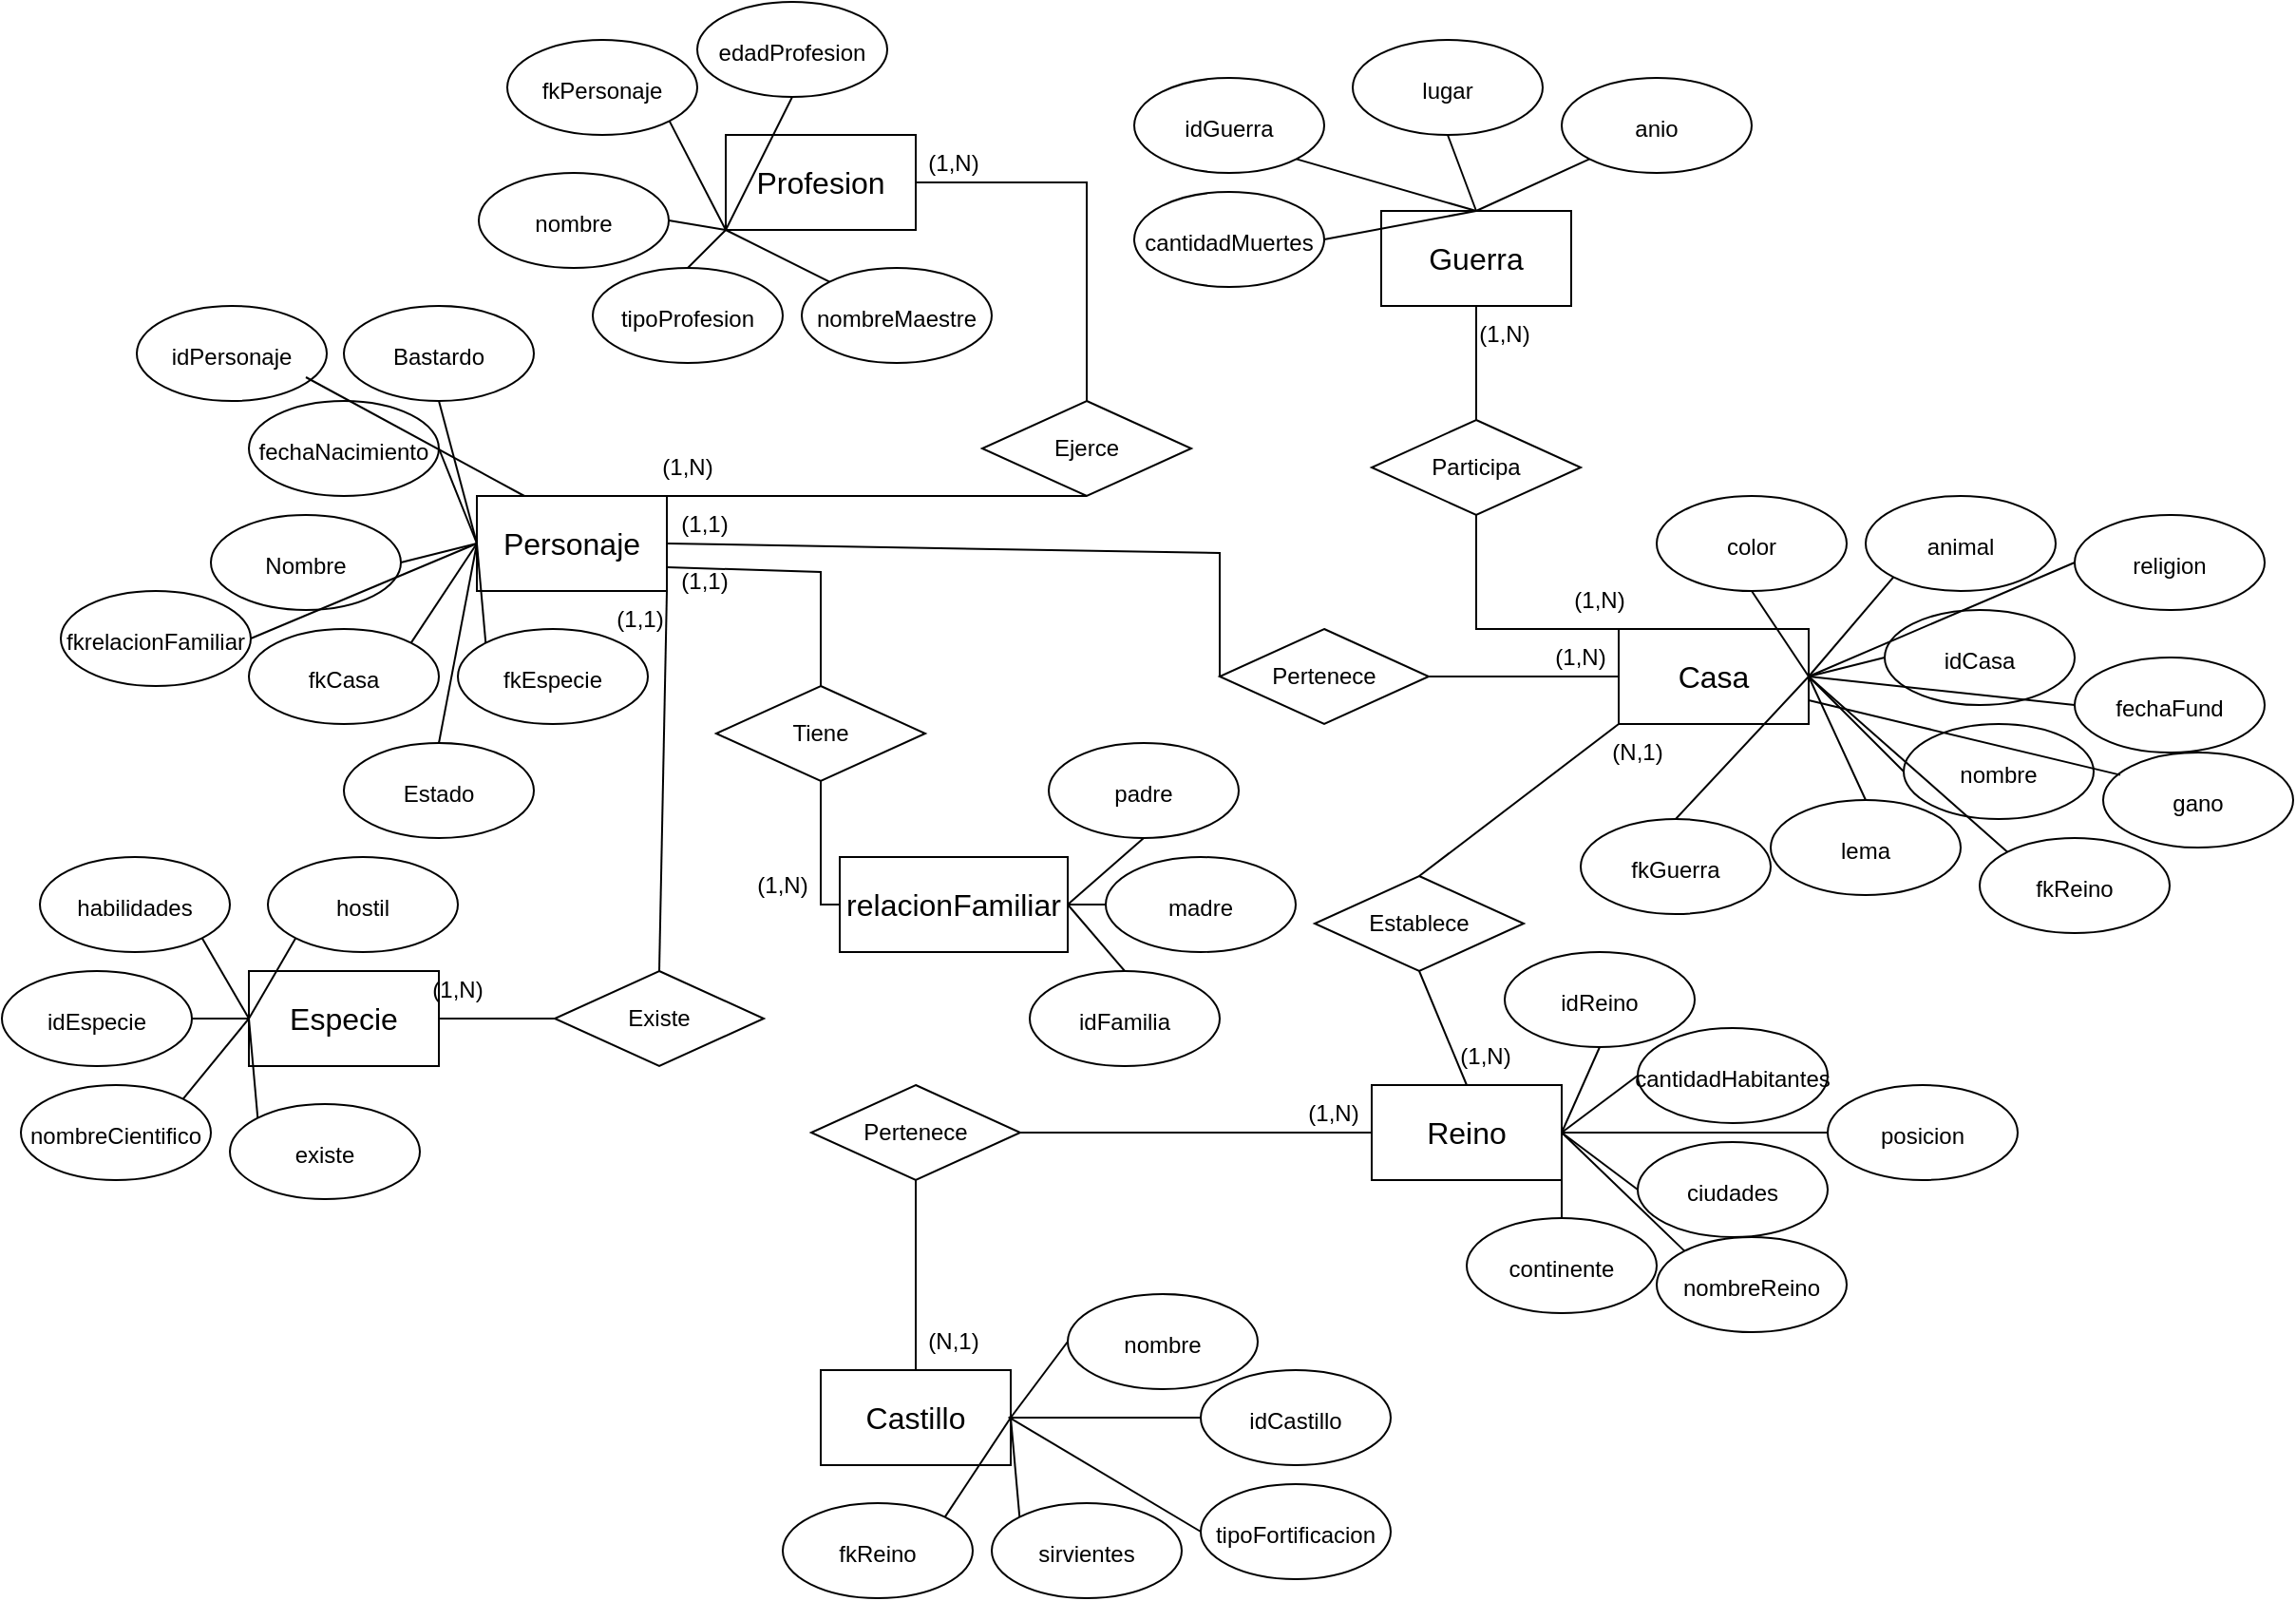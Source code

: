 <mxfile version="20.6.0" type="device"><diagram id="pe8eS1QXlxABo96qwWca" name="Page-1"><mxGraphModel dx="2333" dy="827" grid="1" gridSize="10" guides="1" tooltips="1" connect="1" arrows="1" fold="1" page="1" pageScale="1" pageWidth="850" pageHeight="1100" math="0" shadow="0"><root><mxCell id="0"/><mxCell id="1" parent="0"/><mxCell id="3Gj3mfYVveA3KopcCkzG-5" value="&lt;font style=&quot;font-size: 16px;&quot;&gt;Personaje&lt;/font&gt;" style="rounded=0;whiteSpace=wrap;html=1;" parent="1" vertex="1"><mxGeometry x="-481" y="290" width="100" height="50" as="geometry"/></mxCell><mxCell id="3Gj3mfYVveA3KopcCkzG-6" value="&lt;font style=&quot;font-size: 12px;&quot;&gt;Bastardo&lt;/font&gt;" style="ellipse;whiteSpace=wrap;html=1;fontSize=16;" parent="1" vertex="1"><mxGeometry x="-551" y="190" width="100" height="50" as="geometry"/></mxCell><mxCell id="3Gj3mfYVveA3KopcCkzG-7" value="&lt;font style=&quot;font-size: 12px;&quot;&gt;Nombre&lt;/font&gt;" style="ellipse;whiteSpace=wrap;html=1;fontSize=16;" parent="1" vertex="1"><mxGeometry x="-621" y="300" width="100" height="50" as="geometry"/></mxCell><mxCell id="3Gj3mfYVveA3KopcCkzG-8" value="&lt;font style=&quot;font-size: 12px;&quot;&gt;fechaNacimiento&lt;/font&gt;" style="ellipse;whiteSpace=wrap;html=1;fontSize=16;" parent="1" vertex="1"><mxGeometry x="-601" y="240" width="100" height="50" as="geometry"/></mxCell><mxCell id="3Gj3mfYVveA3KopcCkzG-9" value="&lt;font style=&quot;font-size: 12px;&quot;&gt;Estado&lt;/font&gt;" style="ellipse;whiteSpace=wrap;html=1;fontSize=16;" parent="1" vertex="1"><mxGeometry x="-551" y="420" width="100" height="50" as="geometry"/></mxCell><mxCell id="qMDvNwvPv0U3925QEYLQ-1" value="&lt;font style=&quot;font-size: 12px;&quot;&gt;fkEspecie&lt;/font&gt;" style="ellipse;whiteSpace=wrap;html=1;fontSize=16;" parent="1" vertex="1"><mxGeometry x="-491" y="360" width="100" height="50" as="geometry"/></mxCell><mxCell id="qMDvNwvPv0U3925QEYLQ-2" value="&lt;font style=&quot;font-size: 12px;&quot;&gt;fkCasa&lt;/font&gt;" style="ellipse;whiteSpace=wrap;html=1;fontSize=16;" parent="1" vertex="1"><mxGeometry x="-601" y="360" width="100" height="50" as="geometry"/></mxCell><mxCell id="qMDvNwvPv0U3925QEYLQ-3" value="" style="endArrow=none;html=1;rounded=0;exitX=1;exitY=0.5;exitDx=0;exitDy=0;entryX=0;entryY=0.5;entryDx=0;entryDy=0;" parent="1" source="3Gj3mfYVveA3KopcCkzG-7" target="3Gj3mfYVveA3KopcCkzG-5" edge="1"><mxGeometry width="50" height="50" relative="1" as="geometry"><mxPoint x="-321" y="350" as="sourcePoint"/><mxPoint x="-271" y="300" as="targetPoint"/></mxGeometry></mxCell><mxCell id="qMDvNwvPv0U3925QEYLQ-5" value="" style="endArrow=none;html=1;rounded=0;exitX=1;exitY=0;exitDx=0;exitDy=0;entryX=0;entryY=0.5;entryDx=0;entryDy=0;" parent="1" source="qMDvNwvPv0U3925QEYLQ-2" target="3Gj3mfYVveA3KopcCkzG-5" edge="1"><mxGeometry width="50" height="50" relative="1" as="geometry"><mxPoint x="-321" y="350" as="sourcePoint"/><mxPoint x="-271" y="300" as="targetPoint"/></mxGeometry></mxCell><mxCell id="qMDvNwvPv0U3925QEYLQ-6" value="" style="endArrow=none;html=1;rounded=0;exitX=1;exitY=0.5;exitDx=0;exitDy=0;entryX=0;entryY=0.5;entryDx=0;entryDy=0;" parent="1" source="3Gj3mfYVveA3KopcCkzG-8" target="3Gj3mfYVveA3KopcCkzG-5" edge="1"><mxGeometry width="50" height="50" relative="1" as="geometry"><mxPoint x="-321" y="350" as="sourcePoint"/><mxPoint x="-271" y="300" as="targetPoint"/></mxGeometry></mxCell><mxCell id="qMDvNwvPv0U3925QEYLQ-7" value="" style="endArrow=none;html=1;rounded=0;exitX=0;exitY=0;exitDx=0;exitDy=0;entryX=0;entryY=0.5;entryDx=0;entryDy=0;" parent="1" source="qMDvNwvPv0U3925QEYLQ-1" target="3Gj3mfYVveA3KopcCkzG-5" edge="1"><mxGeometry width="50" height="50" relative="1" as="geometry"><mxPoint x="-321" y="350" as="sourcePoint"/><mxPoint x="-271" y="300" as="targetPoint"/></mxGeometry></mxCell><mxCell id="qMDvNwvPv0U3925QEYLQ-8" value="" style="endArrow=none;html=1;rounded=0;exitX=0;exitY=0.5;exitDx=0;exitDy=0;entryX=0.5;entryY=0;entryDx=0;entryDy=0;" parent="1" source="3Gj3mfYVveA3KopcCkzG-5" target="3Gj3mfYVveA3KopcCkzG-9" edge="1"><mxGeometry width="50" height="50" relative="1" as="geometry"><mxPoint x="-321" y="350" as="sourcePoint"/><mxPoint x="-271" y="300" as="targetPoint"/></mxGeometry></mxCell><mxCell id="qMDvNwvPv0U3925QEYLQ-9" value="" style="endArrow=none;html=1;rounded=0;exitX=0.5;exitY=1;exitDx=0;exitDy=0;entryX=0;entryY=0.5;entryDx=0;entryDy=0;" parent="1" source="3Gj3mfYVveA3KopcCkzG-6" target="3Gj3mfYVveA3KopcCkzG-5" edge="1"><mxGeometry width="50" height="50" relative="1" as="geometry"><mxPoint x="-321" y="350" as="sourcePoint"/><mxPoint x="-271" y="300" as="targetPoint"/></mxGeometry></mxCell><mxCell id="qMDvNwvPv0U3925QEYLQ-10" value="&lt;font style=&quot;font-size: 16px;&quot;&gt;Castillo&lt;/font&gt;" style="rounded=0;whiteSpace=wrap;html=1;" parent="1" vertex="1"><mxGeometry x="-300" y="750" width="100" height="50" as="geometry"/></mxCell><mxCell id="qMDvNwvPv0U3925QEYLQ-11" value="&lt;font style=&quot;font-size: 16px;&quot;&gt;Guerra&lt;/font&gt;" style="rounded=0;whiteSpace=wrap;html=1;" parent="1" vertex="1"><mxGeometry x="-5" y="140" width="100" height="50" as="geometry"/></mxCell><mxCell id="qMDvNwvPv0U3925QEYLQ-12" value="&lt;font style=&quot;font-size: 16px;&quot;&gt;Casa&lt;/font&gt;" style="rounded=0;whiteSpace=wrap;html=1;" parent="1" vertex="1"><mxGeometry x="120" y="360" width="100" height="50" as="geometry"/></mxCell><mxCell id="qMDvNwvPv0U3925QEYLQ-13" value="&lt;font style=&quot;font-size: 16px;&quot;&gt;Reino&lt;/font&gt;" style="rounded=0;whiteSpace=wrap;html=1;" parent="1" vertex="1"><mxGeometry x="-10" y="600" width="100" height="50" as="geometry"/></mxCell><mxCell id="qMDvNwvPv0U3925QEYLQ-14" value="&lt;font style=&quot;font-size: 16px;&quot;&gt;relacionFamiliar&lt;/font&gt;" style="rounded=0;whiteSpace=wrap;html=1;" parent="1" vertex="1"><mxGeometry x="-290" y="480" width="120" height="50" as="geometry"/></mxCell><mxCell id="qMDvNwvPv0U3925QEYLQ-15" value="&lt;font style=&quot;font-size: 16px;&quot;&gt;Especie&lt;/font&gt;" style="rounded=0;whiteSpace=wrap;html=1;" parent="1" vertex="1"><mxGeometry x="-601" y="540" width="100" height="50" as="geometry"/></mxCell><mxCell id="qMDvNwvPv0U3925QEYLQ-16" value="&lt;font style=&quot;font-size: 16px;&quot;&gt;Profesion&lt;/font&gt;" style="rounded=0;whiteSpace=wrap;html=1;" parent="1" vertex="1"><mxGeometry x="-350" y="100" width="100" height="50" as="geometry"/></mxCell><mxCell id="qMDvNwvPv0U3925QEYLQ-17" value="&lt;font style=&quot;font-size: 12px;&quot;&gt;posicion&lt;/font&gt;" style="ellipse;whiteSpace=wrap;html=1;fontSize=16;" parent="1" vertex="1"><mxGeometry x="230" y="600" width="100" height="50" as="geometry"/></mxCell><mxCell id="qMDvNwvPv0U3925QEYLQ-18" value="&lt;font style=&quot;font-size: 12px;&quot;&gt;continente&lt;/font&gt;" style="ellipse;whiteSpace=wrap;html=1;fontSize=16;" parent="1" vertex="1"><mxGeometry x="40" y="670" width="100" height="50" as="geometry"/></mxCell><mxCell id="qMDvNwvPv0U3925QEYLQ-19" value="&lt;font style=&quot;font-size: 12px;&quot;&gt;nombreReino&lt;/font&gt;" style="ellipse;whiteSpace=wrap;html=1;fontSize=16;" parent="1" vertex="1"><mxGeometry x="140" y="680" width="100" height="50" as="geometry"/></mxCell><mxCell id="qMDvNwvPv0U3925QEYLQ-20" value="&lt;font style=&quot;font-size: 12px;&quot;&gt;idReino&lt;/font&gt;" style="ellipse;whiteSpace=wrap;html=1;fontSize=16;" parent="1" vertex="1"><mxGeometry x="60" y="530" width="100" height="50" as="geometry"/></mxCell><mxCell id="qMDvNwvPv0U3925QEYLQ-21" value="&lt;font style=&quot;font-size: 12px;&quot;&gt;ciudades&lt;/font&gt;" style="ellipse;whiteSpace=wrap;html=1;fontSize=16;" parent="1" vertex="1"><mxGeometry x="130" y="630" width="100" height="50" as="geometry"/></mxCell><mxCell id="qMDvNwvPv0U3925QEYLQ-22" value="&lt;font style=&quot;font-size: 12px;&quot;&gt;cantidadHabitantes&lt;/font&gt;" style="ellipse;whiteSpace=wrap;html=1;fontSize=16;" parent="1" vertex="1"><mxGeometry x="130" y="570" width="100" height="50" as="geometry"/></mxCell><mxCell id="qMDvNwvPv0U3925QEYLQ-23" value="" style="endArrow=none;html=1;rounded=0;exitX=1;exitY=0.5;exitDx=0;exitDy=0;entryX=0.5;entryY=0;entryDx=0;entryDy=0;" parent="1" source="qMDvNwvPv0U3925QEYLQ-13" target="qMDvNwvPv0U3925QEYLQ-18" edge="1"><mxGeometry width="50" height="50" relative="1" as="geometry"><mxPoint x="100" y="740" as="sourcePoint"/><mxPoint x="150" y="690" as="targetPoint"/></mxGeometry></mxCell><mxCell id="qMDvNwvPv0U3925QEYLQ-24" value="" style="endArrow=none;html=1;rounded=0;entryX=0;entryY=0.5;entryDx=0;entryDy=0;exitX=1;exitY=0.5;exitDx=0;exitDy=0;" parent="1" source="qMDvNwvPv0U3925QEYLQ-13" target="qMDvNwvPv0U3925QEYLQ-22" edge="1"><mxGeometry width="50" height="50" relative="1" as="geometry"><mxPoint x="90" y="620" as="sourcePoint"/><mxPoint x="150" y="690" as="targetPoint"/></mxGeometry></mxCell><mxCell id="qMDvNwvPv0U3925QEYLQ-25" value="" style="endArrow=none;html=1;rounded=0;exitX=0;exitY=0.5;exitDx=0;exitDy=0;entryX=1;entryY=0.5;entryDx=0;entryDy=0;" parent="1" source="qMDvNwvPv0U3925QEYLQ-21" target="qMDvNwvPv0U3925QEYLQ-13" edge="1"><mxGeometry width="50" height="50" relative="1" as="geometry"><mxPoint x="100" y="740" as="sourcePoint"/><mxPoint x="90" y="630" as="targetPoint"/></mxGeometry></mxCell><mxCell id="qMDvNwvPv0U3925QEYLQ-26" value="" style="endArrow=none;html=1;rounded=0;exitX=0;exitY=0;exitDx=0;exitDy=0;entryX=1;entryY=0.5;entryDx=0;entryDy=0;" parent="1" source="qMDvNwvPv0U3925QEYLQ-19" target="qMDvNwvPv0U3925QEYLQ-13" edge="1"><mxGeometry width="50" height="50" relative="1" as="geometry"><mxPoint x="100" y="740" as="sourcePoint"/><mxPoint x="150" y="690" as="targetPoint"/></mxGeometry></mxCell><mxCell id="qMDvNwvPv0U3925QEYLQ-27" value="" style="endArrow=none;html=1;rounded=0;exitX=0;exitY=0.5;exitDx=0;exitDy=0;entryX=1;entryY=0.5;entryDx=0;entryDy=0;" parent="1" source="qMDvNwvPv0U3925QEYLQ-17" target="qMDvNwvPv0U3925QEYLQ-13" edge="1"><mxGeometry width="50" height="50" relative="1" as="geometry"><mxPoint x="100" y="740" as="sourcePoint"/><mxPoint x="150" y="690" as="targetPoint"/></mxGeometry></mxCell><mxCell id="qMDvNwvPv0U3925QEYLQ-28" value="" style="endArrow=none;html=1;rounded=0;exitX=0.5;exitY=1;exitDx=0;exitDy=0;entryX=1;entryY=0.5;entryDx=0;entryDy=0;" parent="1" source="qMDvNwvPv0U3925QEYLQ-20" target="qMDvNwvPv0U3925QEYLQ-13" edge="1"><mxGeometry width="50" height="50" relative="1" as="geometry"><mxPoint x="100" y="740" as="sourcePoint"/><mxPoint x="90" y="630" as="targetPoint"/></mxGeometry></mxCell><mxCell id="qMDvNwvPv0U3925QEYLQ-29" value="&lt;font style=&quot;font-size: 12px;&quot;&gt;religion&lt;/font&gt;" style="ellipse;whiteSpace=wrap;html=1;fontSize=16;" parent="1" vertex="1"><mxGeometry x="360" y="300" width="100" height="50" as="geometry"/></mxCell><mxCell id="qMDvNwvPv0U3925QEYLQ-30" value="&lt;font style=&quot;font-size: 12px;&quot;&gt;fkReino&lt;/font&gt;" style="ellipse;whiteSpace=wrap;html=1;fontSize=16;" parent="1" vertex="1"><mxGeometry x="310" y="470" width="100" height="50" as="geometry"/></mxCell><mxCell id="qMDvNwvPv0U3925QEYLQ-31" value="&lt;font style=&quot;font-size: 12px;&quot;&gt;animal&lt;/font&gt;" style="ellipse;whiteSpace=wrap;html=1;fontSize=16;" parent="1" vertex="1"><mxGeometry x="250" y="290" width="100" height="50" as="geometry"/></mxCell><mxCell id="qMDvNwvPv0U3925QEYLQ-32" value="&lt;font style=&quot;font-size: 12px;&quot;&gt;lema&lt;/font&gt;" style="ellipse;whiteSpace=wrap;html=1;fontSize=16;" parent="1" vertex="1"><mxGeometry x="200" y="450" width="100" height="50" as="geometry"/></mxCell><mxCell id="qMDvNwvPv0U3925QEYLQ-33" value="&lt;font style=&quot;font-size: 12px;&quot;&gt;nombre&lt;/font&gt;" style="ellipse;whiteSpace=wrap;html=1;fontSize=16;" parent="1" vertex="1"><mxGeometry x="270" y="410" width="100" height="50" as="geometry"/></mxCell><mxCell id="qMDvNwvPv0U3925QEYLQ-34" value="&lt;font style=&quot;font-size: 12px;&quot;&gt;idCasa&lt;/font&gt;" style="ellipse;whiteSpace=wrap;html=1;fontSize=16;" parent="1" vertex="1"><mxGeometry x="260" y="350" width="100" height="50" as="geometry"/></mxCell><mxCell id="qMDvNwvPv0U3925QEYLQ-35" value="&lt;font style=&quot;font-size: 12px;&quot;&gt;color&lt;/font&gt;" style="ellipse;whiteSpace=wrap;html=1;fontSize=16;" parent="1" vertex="1"><mxGeometry x="140" y="290" width="100" height="50" as="geometry"/></mxCell><mxCell id="qMDvNwvPv0U3925QEYLQ-36" value="&lt;font style=&quot;font-size: 12px;&quot;&gt;fechaFund&lt;/font&gt;" style="ellipse;whiteSpace=wrap;html=1;fontSize=16;" parent="1" vertex="1"><mxGeometry x="360" y="375" width="100" height="50" as="geometry"/></mxCell><mxCell id="qMDvNwvPv0U3925QEYLQ-37" value="&lt;font style=&quot;font-size: 12px;&quot;&gt;fkGuerra&lt;/font&gt;" style="ellipse;whiteSpace=wrap;html=1;fontSize=16;" parent="1" vertex="1"><mxGeometry x="100" y="460" width="100" height="50" as="geometry"/></mxCell><mxCell id="qMDvNwvPv0U3925QEYLQ-38" value="" style="endArrow=none;html=1;rounded=0;exitX=0;exitY=0;exitDx=0;exitDy=0;entryX=1;entryY=0.5;entryDx=0;entryDy=0;" parent="1" source="qMDvNwvPv0U3925QEYLQ-30" target="qMDvNwvPv0U3925QEYLQ-12" edge="1"><mxGeometry width="50" height="50" relative="1" as="geometry"><mxPoint x="-30" y="430" as="sourcePoint"/><mxPoint x="20" y="380" as="targetPoint"/></mxGeometry></mxCell><mxCell id="qMDvNwvPv0U3925QEYLQ-39" value="" style="endArrow=none;html=1;rounded=0;exitX=0.5;exitY=0;exitDx=0;exitDy=0;entryX=1;entryY=0.5;entryDx=0;entryDy=0;" parent="1" source="qMDvNwvPv0U3925QEYLQ-37" target="qMDvNwvPv0U3925QEYLQ-12" edge="1"><mxGeometry width="50" height="50" relative="1" as="geometry"><mxPoint x="-30" y="430" as="sourcePoint"/><mxPoint x="20" y="380" as="targetPoint"/></mxGeometry></mxCell><mxCell id="qMDvNwvPv0U3925QEYLQ-40" value="" style="endArrow=none;html=1;rounded=0;exitX=0.5;exitY=0;exitDx=0;exitDy=0;entryX=1;entryY=0.5;entryDx=0;entryDy=0;" parent="1" source="qMDvNwvPv0U3925QEYLQ-32" target="qMDvNwvPv0U3925QEYLQ-12" edge="1"><mxGeometry width="50" height="50" relative="1" as="geometry"><mxPoint x="-30" y="430" as="sourcePoint"/><mxPoint x="20" y="380" as="targetPoint"/></mxGeometry></mxCell><mxCell id="qMDvNwvPv0U3925QEYLQ-41" value="" style="endArrow=none;html=1;rounded=0;exitX=0;exitY=0.5;exitDx=0;exitDy=0;entryX=1;entryY=0.5;entryDx=0;entryDy=0;" parent="1" source="qMDvNwvPv0U3925QEYLQ-33" target="qMDvNwvPv0U3925QEYLQ-12" edge="1"><mxGeometry width="50" height="50" relative="1" as="geometry"><mxPoint x="-30" y="430" as="sourcePoint"/><mxPoint x="20" y="380" as="targetPoint"/></mxGeometry></mxCell><mxCell id="qMDvNwvPv0U3925QEYLQ-42" value="" style="endArrow=none;html=1;rounded=0;exitX=0;exitY=0.5;exitDx=0;exitDy=0;entryX=1;entryY=0.5;entryDx=0;entryDy=0;" parent="1" source="qMDvNwvPv0U3925QEYLQ-34" target="qMDvNwvPv0U3925QEYLQ-12" edge="1"><mxGeometry width="50" height="50" relative="1" as="geometry"><mxPoint x="-30" y="430" as="sourcePoint"/><mxPoint x="20" y="380" as="targetPoint"/></mxGeometry></mxCell><mxCell id="qMDvNwvPv0U3925QEYLQ-43" value="" style="endArrow=none;html=1;rounded=0;exitX=0;exitY=0.5;exitDx=0;exitDy=0;entryX=1;entryY=0.5;entryDx=0;entryDy=0;" parent="1" source="qMDvNwvPv0U3925QEYLQ-29" target="qMDvNwvPv0U3925QEYLQ-12" edge="1"><mxGeometry width="50" height="50" relative="1" as="geometry"><mxPoint x="-30" y="430" as="sourcePoint"/><mxPoint x="20" y="380" as="targetPoint"/></mxGeometry></mxCell><mxCell id="qMDvNwvPv0U3925QEYLQ-44" value="" style="endArrow=none;html=1;rounded=0;exitX=1;exitY=0.5;exitDx=0;exitDy=0;entryX=0;entryY=0.5;entryDx=0;entryDy=0;" parent="1" source="qMDvNwvPv0U3925QEYLQ-12" target="qMDvNwvPv0U3925QEYLQ-36" edge="1"><mxGeometry width="50" height="50" relative="1" as="geometry"><mxPoint x="-30" y="430" as="sourcePoint"/><mxPoint x="20" y="380" as="targetPoint"/></mxGeometry></mxCell><mxCell id="qMDvNwvPv0U3925QEYLQ-45" value="" style="endArrow=none;html=1;rounded=0;exitX=1;exitY=0.5;exitDx=0;exitDy=0;entryX=0.5;entryY=1;entryDx=0;entryDy=0;" parent="1" source="qMDvNwvPv0U3925QEYLQ-12" target="qMDvNwvPv0U3925QEYLQ-35" edge="1"><mxGeometry width="50" height="50" relative="1" as="geometry"><mxPoint x="-30" y="430" as="sourcePoint"/><mxPoint x="20" y="380" as="targetPoint"/></mxGeometry></mxCell><mxCell id="qMDvNwvPv0U3925QEYLQ-46" value="" style="endArrow=none;html=1;rounded=0;exitX=1;exitY=0.5;exitDx=0;exitDy=0;entryX=0;entryY=1;entryDx=0;entryDy=0;" parent="1" source="qMDvNwvPv0U3925QEYLQ-12" target="qMDvNwvPv0U3925QEYLQ-31" edge="1"><mxGeometry width="50" height="50" relative="1" as="geometry"><mxPoint x="-30" y="430" as="sourcePoint"/><mxPoint x="20" y="380" as="targetPoint"/></mxGeometry></mxCell><mxCell id="qMDvNwvPv0U3925QEYLQ-47" value="&lt;font style=&quot;font-size: 12px;&quot;&gt;idCastillo&lt;/font&gt;" style="ellipse;whiteSpace=wrap;html=1;fontSize=16;" parent="1" vertex="1"><mxGeometry x="-100" y="750" width="100" height="50" as="geometry"/></mxCell><mxCell id="qMDvNwvPv0U3925QEYLQ-48" value="&lt;font style=&quot;font-size: 12px;&quot;&gt;nombre&lt;/font&gt;" style="ellipse;whiteSpace=wrap;html=1;fontSize=16;" parent="1" vertex="1"><mxGeometry x="-170" y="710" width="100" height="50" as="geometry"/></mxCell><mxCell id="qMDvNwvPv0U3925QEYLQ-49" value="&lt;font style=&quot;font-size: 12px;&quot;&gt;tipoFortificacion&lt;/font&gt;" style="ellipse;whiteSpace=wrap;html=1;fontSize=16;" parent="1" vertex="1"><mxGeometry x="-100" y="810" width="100" height="50" as="geometry"/></mxCell><mxCell id="qMDvNwvPv0U3925QEYLQ-50" value="&lt;font style=&quot;font-size: 12px;&quot;&gt;sirvientes&lt;/font&gt;" style="ellipse;whiteSpace=wrap;html=1;fontSize=16;" parent="1" vertex="1"><mxGeometry x="-210" y="820" width="100" height="50" as="geometry"/></mxCell><mxCell id="qMDvNwvPv0U3925QEYLQ-51" value="&lt;font style=&quot;font-size: 12px;&quot;&gt;fkReino&lt;/font&gt;" style="ellipse;whiteSpace=wrap;html=1;fontSize=16;" parent="1" vertex="1"><mxGeometry x="-320" y="820" width="100" height="50" as="geometry"/></mxCell><mxCell id="qMDvNwvPv0U3925QEYLQ-52" value="" style="endArrow=none;html=1;rounded=0;entryX=1;entryY=0;entryDx=0;entryDy=0;exitX=1;exitY=0.5;exitDx=0;exitDy=0;" parent="1" source="qMDvNwvPv0U3925QEYLQ-10" target="qMDvNwvPv0U3925QEYLQ-51" edge="1"><mxGeometry width="50" height="50" relative="1" as="geometry"><mxPoint x="-260" y="720" as="sourcePoint"/><mxPoint x="-210" y="670" as="targetPoint"/></mxGeometry></mxCell><mxCell id="qMDvNwvPv0U3925QEYLQ-53" value="" style="endArrow=none;html=1;rounded=0;exitX=1;exitY=0.5;exitDx=0;exitDy=0;entryX=0;entryY=0;entryDx=0;entryDy=0;" parent="1" source="qMDvNwvPv0U3925QEYLQ-10" target="qMDvNwvPv0U3925QEYLQ-50" edge="1"><mxGeometry width="50" height="50" relative="1" as="geometry"><mxPoint x="-260" y="720" as="sourcePoint"/><mxPoint x="-210" y="670" as="targetPoint"/></mxGeometry></mxCell><mxCell id="qMDvNwvPv0U3925QEYLQ-54" value="" style="endArrow=none;html=1;rounded=0;entryX=0;entryY=0.5;entryDx=0;entryDy=0;exitX=0.988;exitY=0.493;exitDx=0;exitDy=0;exitPerimeter=0;" parent="1" source="qMDvNwvPv0U3925QEYLQ-10" target="qMDvNwvPv0U3925QEYLQ-49" edge="1"><mxGeometry width="50" height="50" relative="1" as="geometry"><mxPoint x="-200" y="780" as="sourcePoint"/><mxPoint x="-210" y="670" as="targetPoint"/></mxGeometry></mxCell><mxCell id="qMDvNwvPv0U3925QEYLQ-55" value="" style="endArrow=none;html=1;rounded=0;exitX=1;exitY=0.5;exitDx=0;exitDy=0;entryX=0;entryY=0.5;entryDx=0;entryDy=0;" parent="1" source="qMDvNwvPv0U3925QEYLQ-10" target="qMDvNwvPv0U3925QEYLQ-48" edge="1"><mxGeometry width="50" height="50" relative="1" as="geometry"><mxPoint x="-260" y="720" as="sourcePoint"/><mxPoint x="-210" y="670" as="targetPoint"/></mxGeometry></mxCell><mxCell id="qMDvNwvPv0U3925QEYLQ-56" value="" style="endArrow=none;html=1;rounded=0;exitX=1;exitY=0.5;exitDx=0;exitDy=0;entryX=0;entryY=0.5;entryDx=0;entryDy=0;" parent="1" source="qMDvNwvPv0U3925QEYLQ-10" target="qMDvNwvPv0U3925QEYLQ-47" edge="1"><mxGeometry width="50" height="50" relative="1" as="geometry"><mxPoint x="-260" y="720" as="sourcePoint"/><mxPoint x="-210" y="670" as="targetPoint"/></mxGeometry></mxCell><mxCell id="qMDvNwvPv0U3925QEYLQ-58" value="&lt;font style=&quot;font-size: 12px;&quot;&gt;anio&lt;/font&gt;" style="ellipse;whiteSpace=wrap;html=1;fontSize=16;" parent="1" vertex="1"><mxGeometry x="90" y="70" width="100" height="50" as="geometry"/></mxCell><mxCell id="qMDvNwvPv0U3925QEYLQ-59" value="&lt;font style=&quot;font-size: 12px;&quot;&gt;cantidadMuertes&lt;/font&gt;" style="ellipse;whiteSpace=wrap;html=1;fontSize=16;" parent="1" vertex="1"><mxGeometry x="-135" y="130" width="100" height="50" as="geometry"/></mxCell><mxCell id="qMDvNwvPv0U3925QEYLQ-60" value="&lt;font style=&quot;font-size: 12px;&quot;&gt;lugar&lt;/font&gt;" style="ellipse;whiteSpace=wrap;html=1;fontSize=16;" parent="1" vertex="1"><mxGeometry x="-20" y="50" width="100" height="50" as="geometry"/></mxCell><mxCell id="qMDvNwvPv0U3925QEYLQ-61" value="&lt;font style=&quot;font-size: 12px;&quot;&gt;idGuerra&lt;/font&gt;" style="ellipse;whiteSpace=wrap;html=1;fontSize=16;" parent="1" vertex="1"><mxGeometry x="-135" y="70" width="100" height="50" as="geometry"/></mxCell><mxCell id="qMDvNwvPv0U3925QEYLQ-63" value="" style="endArrow=none;html=1;rounded=0;exitX=1;exitY=0.5;exitDx=0;exitDy=0;entryX=0.5;entryY=0;entryDx=0;entryDy=0;" parent="1" source="qMDvNwvPv0U3925QEYLQ-59" target="qMDvNwvPv0U3925QEYLQ-11" edge="1"><mxGeometry width="50" height="50" relative="1" as="geometry"><mxPoint x="305" y="110" as="sourcePoint"/><mxPoint x="355" y="60" as="targetPoint"/></mxGeometry></mxCell><mxCell id="qMDvNwvPv0U3925QEYLQ-64" value="" style="endArrow=none;html=1;rounded=0;entryX=0.5;entryY=0;entryDx=0;entryDy=0;exitX=0;exitY=1;exitDx=0;exitDy=0;" parent="1" source="qMDvNwvPv0U3925QEYLQ-58" target="qMDvNwvPv0U3925QEYLQ-11" edge="1"><mxGeometry width="50" height="50" relative="1" as="geometry"><mxPoint x="305" y="110" as="sourcePoint"/><mxPoint x="355" y="60" as="targetPoint"/></mxGeometry></mxCell><mxCell id="qMDvNwvPv0U3925QEYLQ-65" value="" style="endArrow=none;html=1;rounded=0;entryX=0.5;entryY=0;entryDx=0;entryDy=0;exitX=0.5;exitY=1;exitDx=0;exitDy=0;" parent="1" source="qMDvNwvPv0U3925QEYLQ-60" target="qMDvNwvPv0U3925QEYLQ-11" edge="1"><mxGeometry width="50" height="50" relative="1" as="geometry"><mxPoint x="305" y="110" as="sourcePoint"/><mxPoint x="355" y="60" as="targetPoint"/></mxGeometry></mxCell><mxCell id="qMDvNwvPv0U3925QEYLQ-66" value="" style="endArrow=none;html=1;rounded=0;exitX=1;exitY=1;exitDx=0;exitDy=0;entryX=0.5;entryY=0;entryDx=0;entryDy=0;" parent="1" source="qMDvNwvPv0U3925QEYLQ-61" target="qMDvNwvPv0U3925QEYLQ-11" edge="1"><mxGeometry width="50" height="50" relative="1" as="geometry"><mxPoint x="305" y="110" as="sourcePoint"/><mxPoint x="355" y="60" as="targetPoint"/></mxGeometry></mxCell><mxCell id="qMDvNwvPv0U3925QEYLQ-67" value="&lt;font style=&quot;font-size: 12px;&quot;&gt;nombreMaestre&lt;/font&gt;" style="ellipse;whiteSpace=wrap;html=1;fontSize=16;" parent="1" vertex="1"><mxGeometry x="-310" y="170" width="100" height="50" as="geometry"/></mxCell><mxCell id="qMDvNwvPv0U3925QEYLQ-68" value="&lt;font style=&quot;font-size: 12px;&quot;&gt;tipoProfesion&lt;/font&gt;" style="ellipse;whiteSpace=wrap;html=1;fontSize=16;" parent="1" vertex="1"><mxGeometry x="-420" y="170" width="100" height="50" as="geometry"/></mxCell><mxCell id="qMDvNwvPv0U3925QEYLQ-69" value="&lt;font style=&quot;font-size: 12px;&quot;&gt;nombre&lt;/font&gt;" style="ellipse;whiteSpace=wrap;html=1;fontSize=16;" parent="1" vertex="1"><mxGeometry x="-480" y="120" width="100" height="50" as="geometry"/></mxCell><mxCell id="qMDvNwvPv0U3925QEYLQ-70" value="" style="endArrow=none;html=1;rounded=0;exitX=0;exitY=0;exitDx=0;exitDy=0;entryX=0;entryY=1;entryDx=0;entryDy=0;" parent="1" source="qMDvNwvPv0U3925QEYLQ-67" target="qMDvNwvPv0U3925QEYLQ-16" edge="1"><mxGeometry width="50" height="50" relative="1" as="geometry"><mxPoint x="-10" y="10" as="sourcePoint"/><mxPoint x="40" y="-40" as="targetPoint"/></mxGeometry></mxCell><mxCell id="qMDvNwvPv0U3925QEYLQ-71" value="" style="endArrow=none;html=1;rounded=0;exitX=0.5;exitY=0;exitDx=0;exitDy=0;entryX=0;entryY=1;entryDx=0;entryDy=0;" parent="1" source="qMDvNwvPv0U3925QEYLQ-68" target="qMDvNwvPv0U3925QEYLQ-16" edge="1"><mxGeometry width="50" height="50" relative="1" as="geometry"><mxPoint x="-10" y="10" as="sourcePoint"/><mxPoint x="40" y="-40" as="targetPoint"/></mxGeometry></mxCell><mxCell id="qMDvNwvPv0U3925QEYLQ-72" value="" style="endArrow=none;html=1;rounded=0;exitX=1;exitY=0.5;exitDx=0;exitDy=0;entryX=0;entryY=1;entryDx=0;entryDy=0;" parent="1" source="qMDvNwvPv0U3925QEYLQ-69" target="qMDvNwvPv0U3925QEYLQ-16" edge="1"><mxGeometry width="50" height="50" relative="1" as="geometry"><mxPoint x="-10" y="10" as="sourcePoint"/><mxPoint x="40" y="-40" as="targetPoint"/></mxGeometry></mxCell><mxCell id="qMDvNwvPv0U3925QEYLQ-73" value="&lt;font style=&quot;font-size: 12px;&quot;&gt;habilidades&lt;/font&gt;" style="ellipse;whiteSpace=wrap;html=1;fontSize=16;" parent="1" vertex="1"><mxGeometry x="-711" y="480" width="100" height="50" as="geometry"/></mxCell><mxCell id="qMDvNwvPv0U3925QEYLQ-74" value="&lt;font style=&quot;font-size: 12px;&quot;&gt;idEspecie&lt;/font&gt;" style="ellipse;whiteSpace=wrap;html=1;fontSize=16;" parent="1" vertex="1"><mxGeometry x="-731" y="540" width="100" height="50" as="geometry"/></mxCell><mxCell id="qMDvNwvPv0U3925QEYLQ-75" value="&lt;font style=&quot;font-size: 12px;&quot;&gt;existe&lt;/font&gt;" style="ellipse;whiteSpace=wrap;html=1;fontSize=16;" parent="1" vertex="1"><mxGeometry x="-611" y="610" width="100" height="50" as="geometry"/></mxCell><mxCell id="qMDvNwvPv0U3925QEYLQ-76" value="&lt;font style=&quot;font-size: 12px;&quot;&gt;nombreCientifico&lt;/font&gt;" style="ellipse;whiteSpace=wrap;html=1;fontSize=16;" parent="1" vertex="1"><mxGeometry x="-721" y="600" width="100" height="50" as="geometry"/></mxCell><mxCell id="qMDvNwvPv0U3925QEYLQ-77" value="&lt;font style=&quot;font-size: 12px;&quot;&gt;hostil&lt;/font&gt;" style="ellipse;whiteSpace=wrap;html=1;fontSize=16;" parent="1" vertex="1"><mxGeometry x="-591" y="480" width="100" height="50" as="geometry"/></mxCell><mxCell id="qMDvNwvPv0U3925QEYLQ-78" value="" style="endArrow=none;html=1;rounded=0;exitX=1;exitY=1;exitDx=0;exitDy=0;entryX=0;entryY=0.5;entryDx=0;entryDy=0;" parent="1" source="qMDvNwvPv0U3925QEYLQ-73" target="qMDvNwvPv0U3925QEYLQ-15" edge="1"><mxGeometry width="50" height="50" relative="1" as="geometry"><mxPoint x="-71" y="600" as="sourcePoint"/><mxPoint x="-21" y="550" as="targetPoint"/></mxGeometry></mxCell><mxCell id="qMDvNwvPv0U3925QEYLQ-79" value="" style="endArrow=none;html=1;rounded=0;exitX=0;exitY=0;exitDx=0;exitDy=0;entryX=0;entryY=0.5;entryDx=0;entryDy=0;" parent="1" source="qMDvNwvPv0U3925QEYLQ-75" target="qMDvNwvPv0U3925QEYLQ-15" edge="1"><mxGeometry width="50" height="50" relative="1" as="geometry"><mxPoint x="-71" y="600" as="sourcePoint"/><mxPoint x="-21" y="550" as="targetPoint"/></mxGeometry></mxCell><mxCell id="qMDvNwvPv0U3925QEYLQ-80" value="" style="endArrow=none;html=1;rounded=0;entryX=0;entryY=0.5;entryDx=0;entryDy=0;exitX=1;exitY=0;exitDx=0;exitDy=0;" parent="1" source="qMDvNwvPv0U3925QEYLQ-76" target="qMDvNwvPv0U3925QEYLQ-15" edge="1"><mxGeometry width="50" height="50" relative="1" as="geometry"><mxPoint x="-71" y="600" as="sourcePoint"/><mxPoint x="-21" y="550" as="targetPoint"/></mxGeometry></mxCell><mxCell id="qMDvNwvPv0U3925QEYLQ-81" value="" style="endArrow=none;html=1;rounded=0;exitX=1;exitY=0.5;exitDx=0;exitDy=0;entryX=0;entryY=0.5;entryDx=0;entryDy=0;" parent="1" source="qMDvNwvPv0U3925QEYLQ-74" target="qMDvNwvPv0U3925QEYLQ-15" edge="1"><mxGeometry width="50" height="50" relative="1" as="geometry"><mxPoint x="-71" y="600" as="sourcePoint"/><mxPoint x="-21" y="550" as="targetPoint"/></mxGeometry></mxCell><mxCell id="qMDvNwvPv0U3925QEYLQ-82" value="" style="endArrow=none;html=1;rounded=0;exitX=0;exitY=0.5;exitDx=0;exitDy=0;entryX=0;entryY=1;entryDx=0;entryDy=0;" parent="1" source="qMDvNwvPv0U3925QEYLQ-15" target="qMDvNwvPv0U3925QEYLQ-77" edge="1"><mxGeometry width="50" height="50" relative="1" as="geometry"><mxPoint x="-71" y="600" as="sourcePoint"/><mxPoint x="-21" y="550" as="targetPoint"/></mxGeometry></mxCell><mxCell id="qMDvNwvPv0U3925QEYLQ-83" value="&lt;font style=&quot;font-size: 12px;&quot;&gt;idFamilia&lt;/font&gt;" style="ellipse;whiteSpace=wrap;html=1;fontSize=16;" parent="1" vertex="1"><mxGeometry x="-190" y="540" width="100" height="50" as="geometry"/></mxCell><mxCell id="qMDvNwvPv0U3925QEYLQ-84" value="&lt;font style=&quot;font-size: 12px;&quot;&gt;padre&lt;/font&gt;" style="ellipse;whiteSpace=wrap;html=1;fontSize=16;" parent="1" vertex="1"><mxGeometry x="-180" y="420" width="100" height="50" as="geometry"/></mxCell><mxCell id="qMDvNwvPv0U3925QEYLQ-85" value="&lt;font style=&quot;font-size: 12px;&quot;&gt;madre&lt;/font&gt;" style="ellipse;whiteSpace=wrap;html=1;fontSize=16;" parent="1" vertex="1"><mxGeometry x="-150" y="480" width="100" height="50" as="geometry"/></mxCell><mxCell id="qMDvNwvPv0U3925QEYLQ-86" value="" style="endArrow=none;html=1;rounded=0;exitX=1;exitY=0.5;exitDx=0;exitDy=0;entryX=0.5;entryY=1;entryDx=0;entryDy=0;" parent="1" source="qMDvNwvPv0U3925QEYLQ-14" target="qMDvNwvPv0U3925QEYLQ-84" edge="1"><mxGeometry width="50" height="50" relative="1" as="geometry"><mxPoint x="-20" y="520" as="sourcePoint"/><mxPoint x="30" y="470" as="targetPoint"/></mxGeometry></mxCell><mxCell id="qMDvNwvPv0U3925QEYLQ-87" value="" style="endArrow=none;html=1;rounded=0;exitX=1;exitY=0.5;exitDx=0;exitDy=0;entryX=0;entryY=0.5;entryDx=0;entryDy=0;" parent="1" source="qMDvNwvPv0U3925QEYLQ-14" target="qMDvNwvPv0U3925QEYLQ-85" edge="1"><mxGeometry width="50" height="50" relative="1" as="geometry"><mxPoint x="-20" y="520" as="sourcePoint"/><mxPoint x="30" y="470" as="targetPoint"/></mxGeometry></mxCell><mxCell id="qMDvNwvPv0U3925QEYLQ-88" value="" style="endArrow=none;html=1;rounded=0;exitX=1;exitY=0.5;exitDx=0;exitDy=0;entryX=0.5;entryY=0;entryDx=0;entryDy=0;" parent="1" source="qMDvNwvPv0U3925QEYLQ-14" target="qMDvNwvPv0U3925QEYLQ-83" edge="1"><mxGeometry width="50" height="50" relative="1" as="geometry"><mxPoint x="-20" y="520" as="sourcePoint"/><mxPoint x="30" y="470" as="targetPoint"/></mxGeometry></mxCell><mxCell id="E0bG2DvTyJV2gblVrWlE-1" value="Pertenece" style="rhombus;whiteSpace=wrap;html=1;" parent="1" vertex="1"><mxGeometry x="-90" y="360" width="110" height="50" as="geometry"/></mxCell><mxCell id="E0bG2DvTyJV2gblVrWlE-2" value="" style="endArrow=none;html=1;rounded=0;exitX=1;exitY=0.5;exitDx=0;exitDy=0;entryX=0;entryY=0.5;entryDx=0;entryDy=0;" parent="1" source="3Gj3mfYVveA3KopcCkzG-5" target="E0bG2DvTyJV2gblVrWlE-1" edge="1"><mxGeometry width="50" height="50" relative="1" as="geometry"><mxPoint x="70" y="465" as="sourcePoint"/><mxPoint x="-90" y="390" as="targetPoint"/><Array as="points"><mxPoint x="-90" y="320"/></Array></mxGeometry></mxCell><mxCell id="E0bG2DvTyJV2gblVrWlE-3" value="" style="endArrow=none;html=1;rounded=0;exitX=1;exitY=0.5;exitDx=0;exitDy=0;entryX=0;entryY=0.5;entryDx=0;entryDy=0;" parent="1" source="E0bG2DvTyJV2gblVrWlE-1" target="qMDvNwvPv0U3925QEYLQ-12" edge="1"><mxGeometry width="50" height="50" relative="1" as="geometry"><mxPoint x="70" y="460" as="sourcePoint"/><mxPoint x="120" y="410" as="targetPoint"/></mxGeometry></mxCell><mxCell id="E0bG2DvTyJV2gblVrWlE-4" value="Establece" style="rhombus;whiteSpace=wrap;html=1;" parent="1" vertex="1"><mxGeometry x="-40" y="490" width="110" height="50" as="geometry"/></mxCell><mxCell id="E0bG2DvTyJV2gblVrWlE-5" value="" style="endArrow=none;html=1;rounded=0;exitX=0.5;exitY=0;exitDx=0;exitDy=0;entryX=0.5;entryY=1;entryDx=0;entryDy=0;" parent="1" source="qMDvNwvPv0U3925QEYLQ-13" target="E0bG2DvTyJV2gblVrWlE-4" edge="1"><mxGeometry width="50" height="50" relative="1" as="geometry"><mxPoint x="230" y="610" as="sourcePoint"/><mxPoint x="280" y="560" as="targetPoint"/></mxGeometry></mxCell><mxCell id="E0bG2DvTyJV2gblVrWlE-6" value="" style="endArrow=none;html=1;rounded=0;exitX=0.5;exitY=0;exitDx=0;exitDy=0;entryX=0;entryY=1;entryDx=0;entryDy=0;" parent="1" source="E0bG2DvTyJV2gblVrWlE-4" target="qMDvNwvPv0U3925QEYLQ-12" edge="1"><mxGeometry width="50" height="50" relative="1" as="geometry"><mxPoint x="230" y="610" as="sourcePoint"/><mxPoint x="280" y="560" as="targetPoint"/></mxGeometry></mxCell><mxCell id="E0bG2DvTyJV2gblVrWlE-7" value="Pertenece" style="rhombus;whiteSpace=wrap;html=1;" parent="1" vertex="1"><mxGeometry x="-305" y="600" width="110" height="50" as="geometry"/></mxCell><mxCell id="E0bG2DvTyJV2gblVrWlE-8" value="" style="endArrow=none;html=1;rounded=0;exitX=0.5;exitY=0;exitDx=0;exitDy=0;entryX=0.5;entryY=1;entryDx=0;entryDy=0;" parent="1" source="qMDvNwvPv0U3925QEYLQ-10" target="E0bG2DvTyJV2gblVrWlE-7" edge="1"><mxGeometry width="50" height="50" relative="1" as="geometry"><mxPoint x="370" y="720" as="sourcePoint"/><mxPoint x="420" y="670" as="targetPoint"/></mxGeometry></mxCell><mxCell id="E0bG2DvTyJV2gblVrWlE-9" value="" style="endArrow=none;html=1;rounded=0;exitX=1;exitY=0.5;exitDx=0;exitDy=0;entryX=0;entryY=0.5;entryDx=0;entryDy=0;" parent="1" source="E0bG2DvTyJV2gblVrWlE-7" target="qMDvNwvPv0U3925QEYLQ-13" edge="1"><mxGeometry width="50" height="50" relative="1" as="geometry"><mxPoint x="370" y="720" as="sourcePoint"/><mxPoint x="420" y="670" as="targetPoint"/></mxGeometry></mxCell><mxCell id="E0bG2DvTyJV2gblVrWlE-10" value="Participa" style="rhombus;whiteSpace=wrap;html=1;" parent="1" vertex="1"><mxGeometry x="-10" y="250" width="110" height="50" as="geometry"/></mxCell><mxCell id="E0bG2DvTyJV2gblVrWlE-11" value="" style="endArrow=none;html=1;rounded=0;exitX=0.5;exitY=1;exitDx=0;exitDy=0;entryX=0;entryY=0;entryDx=0;entryDy=0;" parent="1" source="E0bG2DvTyJV2gblVrWlE-10" target="qMDvNwvPv0U3925QEYLQ-12" edge="1"><mxGeometry width="50" height="50" relative="1" as="geometry"><mxPoint x="230" y="240" as="sourcePoint"/><mxPoint x="280" y="190" as="targetPoint"/><Array as="points"><mxPoint x="45" y="360"/></Array></mxGeometry></mxCell><mxCell id="E0bG2DvTyJV2gblVrWlE-12" value="" style="endArrow=none;html=1;rounded=0;exitX=0.5;exitY=0;exitDx=0;exitDy=0;entryX=0.5;entryY=1;entryDx=0;entryDy=0;" parent="1" source="E0bG2DvTyJV2gblVrWlE-10" target="qMDvNwvPv0U3925QEYLQ-11" edge="1"><mxGeometry width="50" height="50" relative="1" as="geometry"><mxPoint x="230" y="240" as="sourcePoint"/><mxPoint x="280" y="190" as="targetPoint"/></mxGeometry></mxCell><mxCell id="E0bG2DvTyJV2gblVrWlE-13" value="Ejerce" style="rhombus;whiteSpace=wrap;html=1;" parent="1" vertex="1"><mxGeometry x="-215" y="240" width="110" height="50" as="geometry"/></mxCell><mxCell id="E0bG2DvTyJV2gblVrWlE-14" value="" style="endArrow=none;html=1;rounded=0;exitX=1;exitY=0.5;exitDx=0;exitDy=0;entryX=0.5;entryY=0;entryDx=0;entryDy=0;" parent="1" source="qMDvNwvPv0U3925QEYLQ-16" target="E0bG2DvTyJV2gblVrWlE-13" edge="1"><mxGeometry width="50" height="50" relative="1" as="geometry"><mxPoint x="-40" y="220" as="sourcePoint"/><mxPoint x="10" y="170" as="targetPoint"/><Array as="points"><mxPoint x="-160" y="125"/></Array></mxGeometry></mxCell><mxCell id="E0bG2DvTyJV2gblVrWlE-15" value="" style="endArrow=none;html=1;rounded=0;exitX=1;exitY=0;exitDx=0;exitDy=0;entryX=0.5;entryY=1;entryDx=0;entryDy=0;" parent="1" source="3Gj3mfYVveA3KopcCkzG-5" target="E0bG2DvTyJV2gblVrWlE-13" edge="1"><mxGeometry width="50" height="50" relative="1" as="geometry"><mxPoint x="-40" y="220" as="sourcePoint"/><mxPoint x="10" y="170" as="targetPoint"/></mxGeometry></mxCell><mxCell id="E0bG2DvTyJV2gblVrWlE-16" value="Existe" style="rhombus;whiteSpace=wrap;html=1;" parent="1" vertex="1"><mxGeometry x="-440" y="540" width="110" height="50" as="geometry"/></mxCell><mxCell id="E0bG2DvTyJV2gblVrWlE-17" value="" style="endArrow=none;html=1;rounded=0;exitX=1;exitY=0.5;exitDx=0;exitDy=0;entryX=0;entryY=0.5;entryDx=0;entryDy=0;" parent="1" source="qMDvNwvPv0U3925QEYLQ-15" target="E0bG2DvTyJV2gblVrWlE-16" edge="1"><mxGeometry width="50" height="50" relative="1" as="geometry"><mxPoint x="-40" y="470" as="sourcePoint"/><mxPoint x="10" y="420" as="targetPoint"/></mxGeometry></mxCell><mxCell id="E0bG2DvTyJV2gblVrWlE-18" value="" style="endArrow=none;html=1;rounded=0;exitX=0.5;exitY=0;exitDx=0;exitDy=0;entryX=1;entryY=1;entryDx=0;entryDy=0;" parent="1" source="E0bG2DvTyJV2gblVrWlE-16" target="3Gj3mfYVveA3KopcCkzG-5" edge="1"><mxGeometry width="50" height="50" relative="1" as="geometry"><mxPoint x="-381" y="470" as="sourcePoint"/><mxPoint x="-206" y="350" as="targetPoint"/></mxGeometry></mxCell><mxCell id="E0bG2DvTyJV2gblVrWlE-20" value="Tiene" style="rhombus;whiteSpace=wrap;html=1;" parent="1" vertex="1"><mxGeometry x="-355" y="390" width="110" height="50" as="geometry"/></mxCell><mxCell id="E0bG2DvTyJV2gblVrWlE-21" value="" style="endArrow=none;html=1;rounded=0;exitX=1;exitY=0.75;exitDx=0;exitDy=0;entryX=0.5;entryY=0;entryDx=0;entryDy=0;" parent="1" source="3Gj3mfYVveA3KopcCkzG-5" target="E0bG2DvTyJV2gblVrWlE-20" edge="1"><mxGeometry width="50" height="50" relative="1" as="geometry"><mxPoint x="-40" y="480" as="sourcePoint"/><mxPoint x="10" y="430" as="targetPoint"/><Array as="points"><mxPoint x="-300" y="330"/></Array></mxGeometry></mxCell><mxCell id="E0bG2DvTyJV2gblVrWlE-22" value="" style="endArrow=none;html=1;rounded=0;exitX=0;exitY=0.5;exitDx=0;exitDy=0;entryX=0.5;entryY=1;entryDx=0;entryDy=0;" parent="1" source="qMDvNwvPv0U3925QEYLQ-14" target="E0bG2DvTyJV2gblVrWlE-20" edge="1"><mxGeometry width="50" height="50" relative="1" as="geometry"><mxPoint x="-40" y="480" as="sourcePoint"/><mxPoint x="10" y="430" as="targetPoint"/><Array as="points"><mxPoint x="-300" y="505"/></Array></mxGeometry></mxCell><mxCell id="E0bG2DvTyJV2gblVrWlE-23" value="(1,1)" style="text;html=1;strokeColor=none;fillColor=none;align=center;verticalAlign=middle;whiteSpace=wrap;rounded=0;" parent="1" vertex="1"><mxGeometry x="-425" y="340" width="60" height="30" as="geometry"/></mxCell><mxCell id="E0bG2DvTyJV2gblVrWlE-24" value="(1,N)" style="text;html=1;strokeColor=none;fillColor=none;align=center;verticalAlign=middle;whiteSpace=wrap;rounded=0;" parent="1" vertex="1"><mxGeometry x="-521" y="535" width="60" height="30" as="geometry"/></mxCell><mxCell id="E0bG2DvTyJV2gblVrWlE-25" value="(1,N)" style="text;html=1;strokeColor=none;fillColor=none;align=center;verticalAlign=middle;whiteSpace=wrap;rounded=0;" parent="1" vertex="1"><mxGeometry x="-260" y="100" width="60" height="30" as="geometry"/></mxCell><mxCell id="E0bG2DvTyJV2gblVrWlE-26" value="(1,N)" style="text;html=1;strokeColor=none;fillColor=none;align=center;verticalAlign=middle;whiteSpace=wrap;rounded=0;" parent="1" vertex="1"><mxGeometry x="-400" y="260" width="60" height="30" as="geometry"/></mxCell><mxCell id="E0bG2DvTyJV2gblVrWlE-27" value="(1,N)" style="text;html=1;strokeColor=none;fillColor=none;align=center;verticalAlign=middle;whiteSpace=wrap;rounded=0;" parent="1" vertex="1"><mxGeometry x="30" y="190" width="60" height="30" as="geometry"/></mxCell><mxCell id="E0bG2DvTyJV2gblVrWlE-28" value="(1,N)" style="text;html=1;strokeColor=none;fillColor=none;align=center;verticalAlign=middle;whiteSpace=wrap;rounded=0;" parent="1" vertex="1"><mxGeometry x="80" y="330" width="60" height="30" as="geometry"/></mxCell><mxCell id="E0bG2DvTyJV2gblVrWlE-29" value="(1,N)" style="text;html=1;strokeColor=none;fillColor=none;align=center;verticalAlign=middle;whiteSpace=wrap;rounded=0;" parent="1" vertex="1"><mxGeometry x="-60" y="600" width="60" height="30" as="geometry"/></mxCell><mxCell id="E0bG2DvTyJV2gblVrWlE-30" value="(N,1)" style="text;html=1;strokeColor=none;fillColor=none;align=center;verticalAlign=middle;whiteSpace=wrap;rounded=0;" parent="1" vertex="1"><mxGeometry x="-260" y="720" width="60" height="30" as="geometry"/></mxCell><mxCell id="E0bG2DvTyJV2gblVrWlE-31" value="(N,1)" style="text;html=1;strokeColor=none;fillColor=none;align=center;verticalAlign=middle;whiteSpace=wrap;rounded=0;" parent="1" vertex="1"><mxGeometry x="100" y="410" width="60" height="30" as="geometry"/></mxCell><mxCell id="E0bG2DvTyJV2gblVrWlE-32" value="(1,N)" style="text;html=1;strokeColor=none;fillColor=none;align=center;verticalAlign=middle;whiteSpace=wrap;rounded=0;" parent="1" vertex="1"><mxGeometry x="20" y="570" width="60" height="30" as="geometry"/></mxCell><mxCell id="E0bG2DvTyJV2gblVrWlE-33" value="(1,N)" style="text;html=1;strokeColor=none;fillColor=none;align=center;verticalAlign=middle;whiteSpace=wrap;rounded=0;" parent="1" vertex="1"><mxGeometry x="70" y="360" width="60" height="30" as="geometry"/></mxCell><mxCell id="E0bG2DvTyJV2gblVrWlE-34" value="(1,1)" style="text;html=1;strokeColor=none;fillColor=none;align=center;verticalAlign=middle;whiteSpace=wrap;rounded=0;" parent="1" vertex="1"><mxGeometry x="-391" y="290" width="60" height="30" as="geometry"/></mxCell><mxCell id="E0bG2DvTyJV2gblVrWlE-36" value="(1,N)" style="text;html=1;strokeColor=none;fillColor=none;align=center;verticalAlign=middle;whiteSpace=wrap;rounded=0;" parent="1" vertex="1"><mxGeometry x="-350" y="480" width="60" height="30" as="geometry"/></mxCell><mxCell id="E0bG2DvTyJV2gblVrWlE-37" value="(1,1)" style="text;html=1;strokeColor=none;fillColor=none;align=center;verticalAlign=middle;whiteSpace=wrap;rounded=0;" parent="1" vertex="1"><mxGeometry x="-391" y="320" width="60" height="30" as="geometry"/></mxCell><mxCell id="E0bG2DvTyJV2gblVrWlE-38" value="&lt;font style=&quot;font-size: 12px;&quot;&gt;fkPersonaje&lt;/font&gt;" style="ellipse;whiteSpace=wrap;html=1;fontSize=16;" parent="1" vertex="1"><mxGeometry x="-465" y="50" width="100" height="50" as="geometry"/></mxCell><mxCell id="E0bG2DvTyJV2gblVrWlE-39" value="&lt;font style=&quot;font-size: 12px;&quot;&gt;edadProfesion&lt;/font&gt;" style="ellipse;whiteSpace=wrap;html=1;fontSize=16;" parent="1" vertex="1"><mxGeometry x="-365" y="30" width="100" height="50" as="geometry"/></mxCell><mxCell id="E0bG2DvTyJV2gblVrWlE-40" value="" style="endArrow=none;html=1;rounded=0;exitX=0;exitY=1;exitDx=0;exitDy=0;entryX=0.5;entryY=1;entryDx=0;entryDy=0;" parent="1" source="qMDvNwvPv0U3925QEYLQ-16" target="E0bG2DvTyJV2gblVrWlE-39" edge="1"><mxGeometry width="50" height="50" relative="1" as="geometry"><mxPoint x="-170" y="130" as="sourcePoint"/><mxPoint x="-120" y="80" as="targetPoint"/></mxGeometry></mxCell><mxCell id="E0bG2DvTyJV2gblVrWlE-41" value="" style="endArrow=none;html=1;rounded=0;exitX=0;exitY=1;exitDx=0;exitDy=0;entryX=1;entryY=1;entryDx=0;entryDy=0;" parent="1" source="qMDvNwvPv0U3925QEYLQ-16" target="E0bG2DvTyJV2gblVrWlE-38" edge="1"><mxGeometry width="50" height="50" relative="1" as="geometry"><mxPoint x="-170" y="130" as="sourcePoint"/><mxPoint x="-120" y="80" as="targetPoint"/></mxGeometry></mxCell><mxCell id="E0bG2DvTyJV2gblVrWlE-42" value="&lt;font style=&quot;font-size: 12px;&quot;&gt;fkrelacionFamiliar&lt;/font&gt;" style="ellipse;whiteSpace=wrap;html=1;fontSize=16;" parent="1" vertex="1"><mxGeometry x="-700" y="340" width="100" height="50" as="geometry"/></mxCell><mxCell id="E0bG2DvTyJV2gblVrWlE-43" value="" style="endArrow=none;html=1;rounded=0;exitX=0;exitY=0.5;exitDx=0;exitDy=0;entryX=1;entryY=0.5;entryDx=0;entryDy=0;" parent="1" source="3Gj3mfYVveA3KopcCkzG-5" target="E0bG2DvTyJV2gblVrWlE-42" edge="1"><mxGeometry width="50" height="50" relative="1" as="geometry"><mxPoint x="-180" y="370" as="sourcePoint"/><mxPoint x="-130" y="320" as="targetPoint"/></mxGeometry></mxCell><mxCell id="sV_hJMSVBQf0RLGFfv7f-1" value="&lt;font style=&quot;font-size: 12px;&quot;&gt;gano&lt;/font&gt;" style="ellipse;whiteSpace=wrap;html=1;fontSize=16;" vertex="1" parent="1"><mxGeometry x="375" y="425" width="100" height="50" as="geometry"/></mxCell><mxCell id="sV_hJMSVBQf0RLGFfv7f-2" value="" style="endArrow=none;html=1;rounded=0;exitX=1;exitY=0.75;exitDx=0;exitDy=0;entryX=0.09;entryY=0.236;entryDx=0;entryDy=0;entryPerimeter=0;" edge="1" parent="1" source="qMDvNwvPv0U3925QEYLQ-12" target="sV_hJMSVBQf0RLGFfv7f-1"><mxGeometry width="50" height="50" relative="1" as="geometry"><mxPoint x="230" y="395" as="sourcePoint"/><mxPoint x="370" y="410" as="targetPoint"/></mxGeometry></mxCell><mxCell id="sV_hJMSVBQf0RLGFfv7f-3" value="&lt;font style=&quot;font-size: 12px;&quot;&gt;idPersonaje&lt;/font&gt;" style="ellipse;whiteSpace=wrap;html=1;fontSize=16;" vertex="1" parent="1"><mxGeometry x="-660" y="190" width="100" height="50" as="geometry"/></mxCell><mxCell id="sV_hJMSVBQf0RLGFfv7f-4" value="" style="endArrow=none;html=1;rounded=0;exitX=0.5;exitY=1;exitDx=0;exitDy=0;entryX=0.25;entryY=0;entryDx=0;entryDy=0;" edge="1" parent="1" target="3Gj3mfYVveA3KopcCkzG-5"><mxGeometry width="50" height="50" relative="1" as="geometry"><mxPoint x="-571" y="227.5" as="sourcePoint"/><mxPoint x="-551" y="302.5" as="targetPoint"/></mxGeometry></mxCell></root></mxGraphModel></diagram></mxfile>
